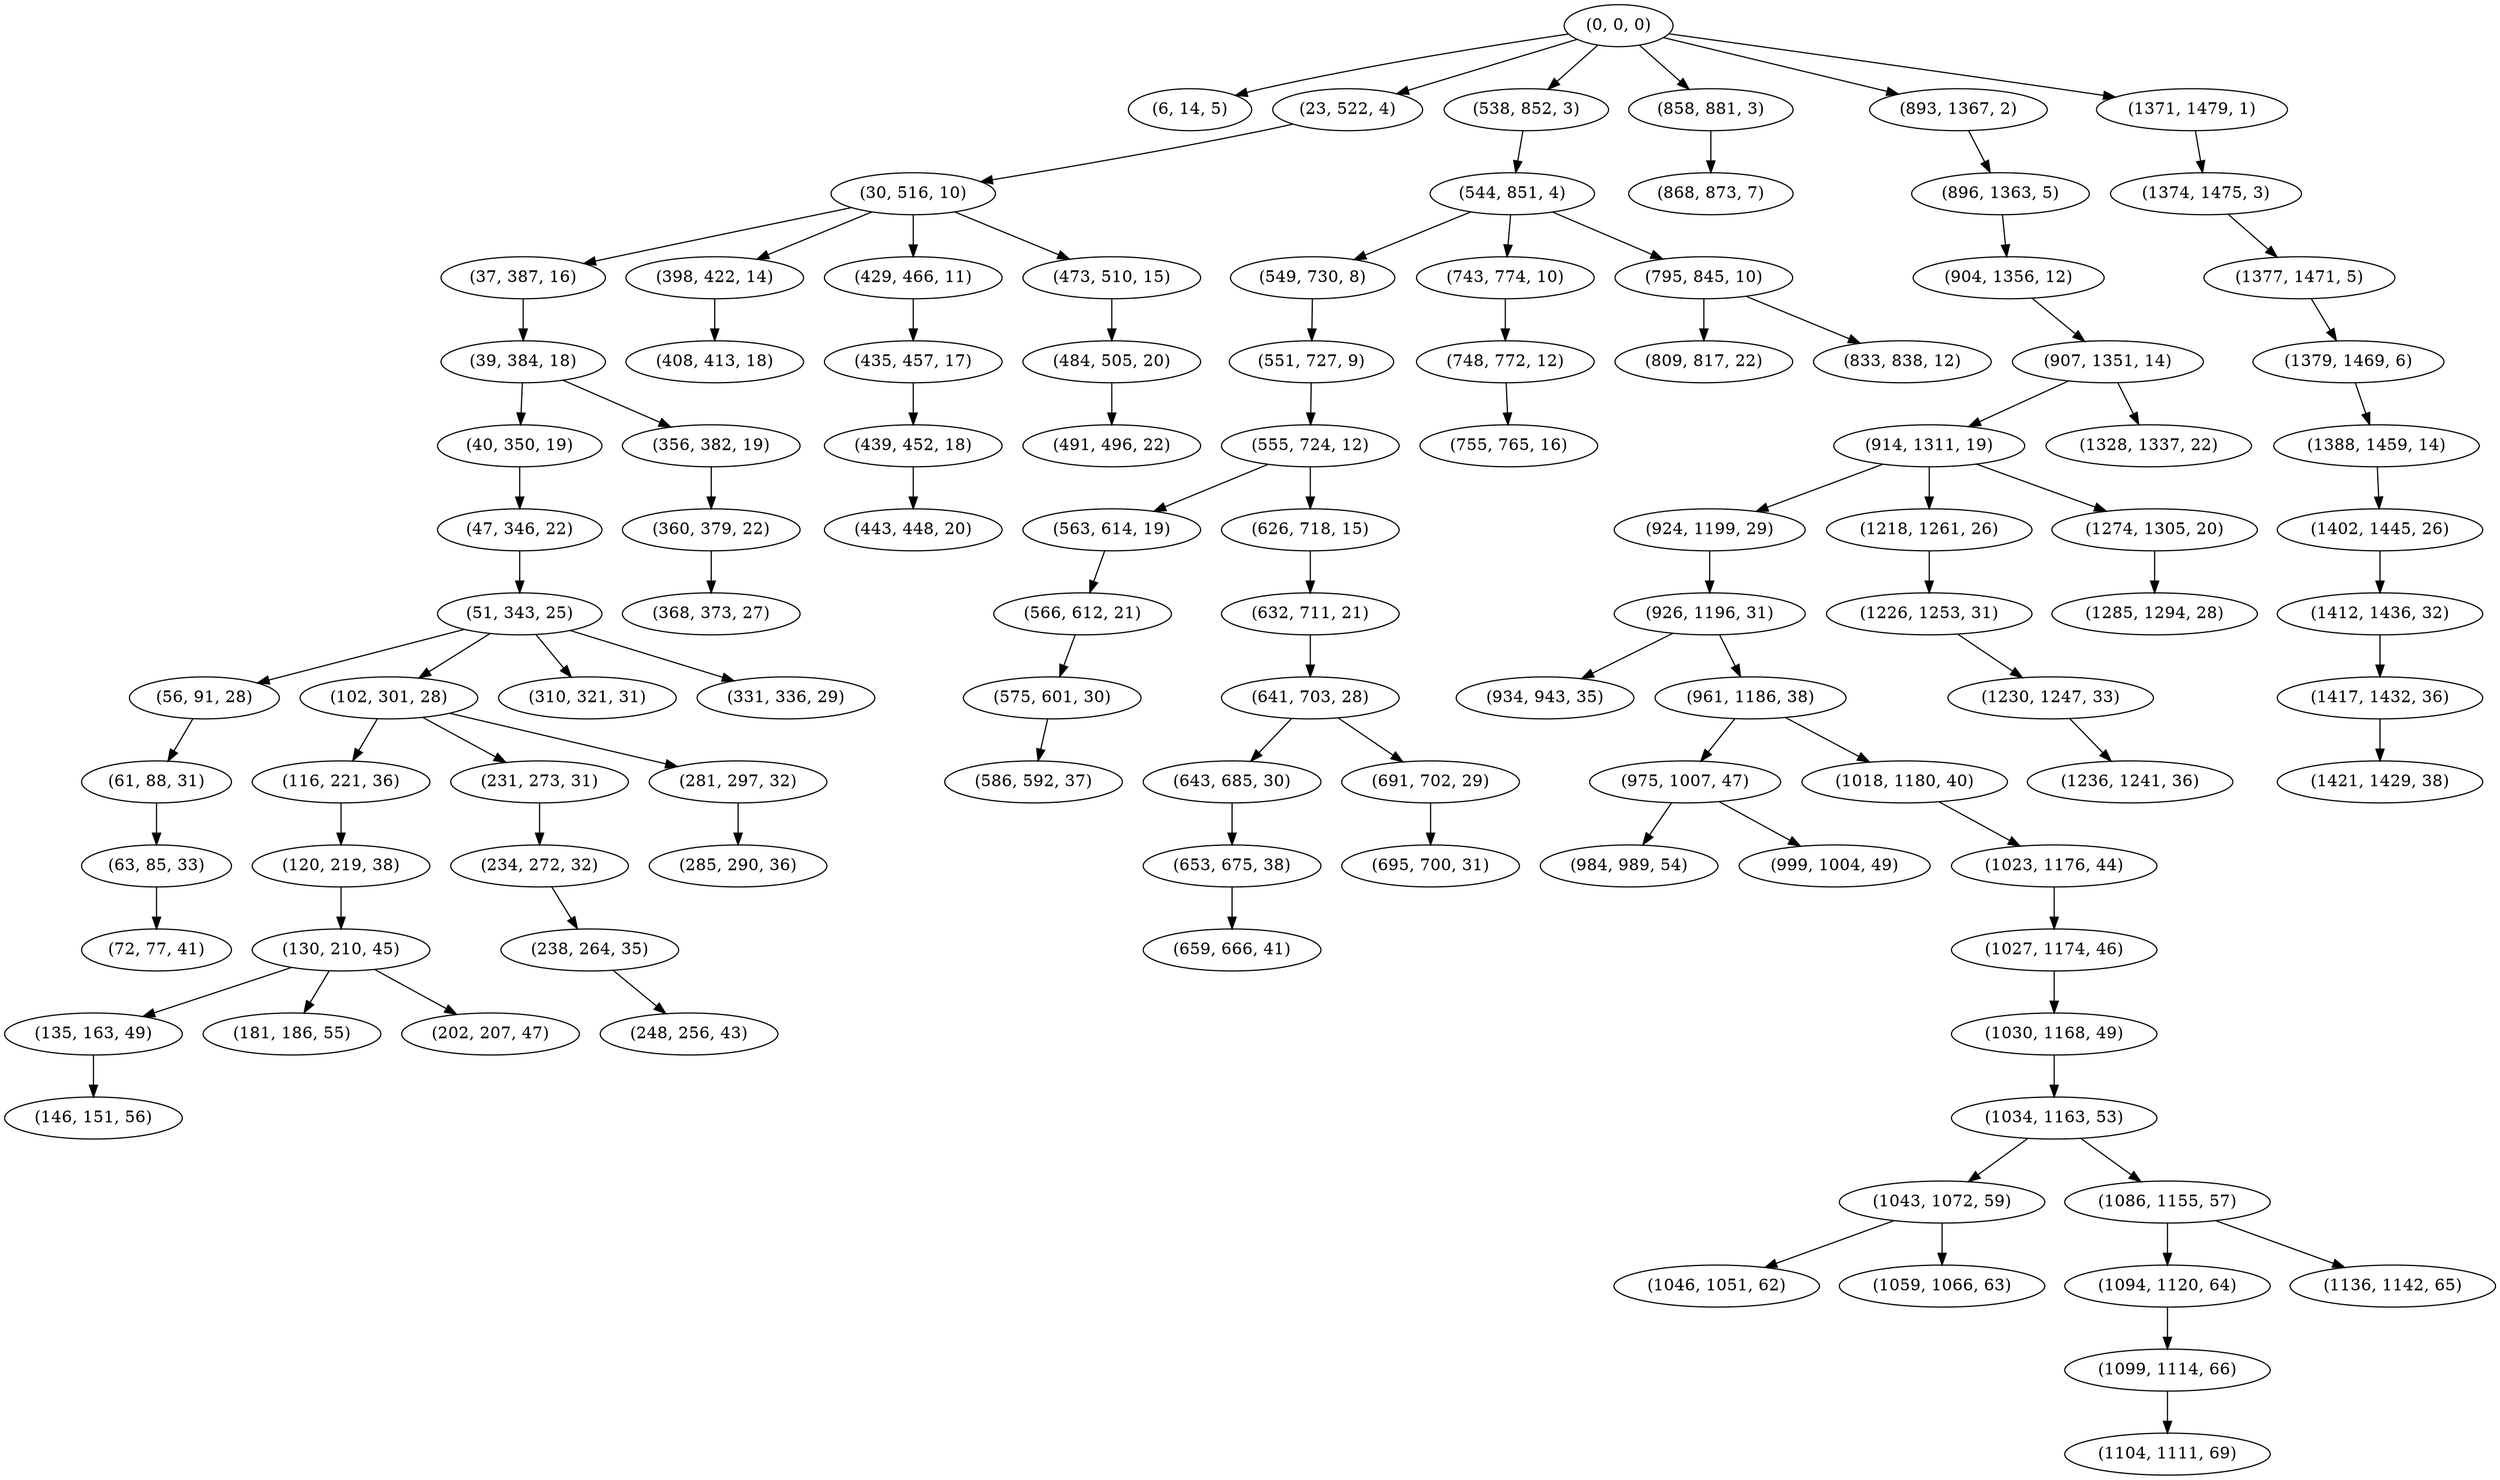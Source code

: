 digraph tree {
    "(0, 0, 0)";
    "(6, 14, 5)";
    "(23, 522, 4)";
    "(30, 516, 10)";
    "(37, 387, 16)";
    "(39, 384, 18)";
    "(40, 350, 19)";
    "(47, 346, 22)";
    "(51, 343, 25)";
    "(56, 91, 28)";
    "(61, 88, 31)";
    "(63, 85, 33)";
    "(72, 77, 41)";
    "(102, 301, 28)";
    "(116, 221, 36)";
    "(120, 219, 38)";
    "(130, 210, 45)";
    "(135, 163, 49)";
    "(146, 151, 56)";
    "(181, 186, 55)";
    "(202, 207, 47)";
    "(231, 273, 31)";
    "(234, 272, 32)";
    "(238, 264, 35)";
    "(248, 256, 43)";
    "(281, 297, 32)";
    "(285, 290, 36)";
    "(310, 321, 31)";
    "(331, 336, 29)";
    "(356, 382, 19)";
    "(360, 379, 22)";
    "(368, 373, 27)";
    "(398, 422, 14)";
    "(408, 413, 18)";
    "(429, 466, 11)";
    "(435, 457, 17)";
    "(439, 452, 18)";
    "(443, 448, 20)";
    "(473, 510, 15)";
    "(484, 505, 20)";
    "(491, 496, 22)";
    "(538, 852, 3)";
    "(544, 851, 4)";
    "(549, 730, 8)";
    "(551, 727, 9)";
    "(555, 724, 12)";
    "(563, 614, 19)";
    "(566, 612, 21)";
    "(575, 601, 30)";
    "(586, 592, 37)";
    "(626, 718, 15)";
    "(632, 711, 21)";
    "(641, 703, 28)";
    "(643, 685, 30)";
    "(653, 675, 38)";
    "(659, 666, 41)";
    "(691, 702, 29)";
    "(695, 700, 31)";
    "(743, 774, 10)";
    "(748, 772, 12)";
    "(755, 765, 16)";
    "(795, 845, 10)";
    "(809, 817, 22)";
    "(833, 838, 12)";
    "(858, 881, 3)";
    "(868, 873, 7)";
    "(893, 1367, 2)";
    "(896, 1363, 5)";
    "(904, 1356, 12)";
    "(907, 1351, 14)";
    "(914, 1311, 19)";
    "(924, 1199, 29)";
    "(926, 1196, 31)";
    "(934, 943, 35)";
    "(961, 1186, 38)";
    "(975, 1007, 47)";
    "(984, 989, 54)";
    "(999, 1004, 49)";
    "(1018, 1180, 40)";
    "(1023, 1176, 44)";
    "(1027, 1174, 46)";
    "(1030, 1168, 49)";
    "(1034, 1163, 53)";
    "(1043, 1072, 59)";
    "(1046, 1051, 62)";
    "(1059, 1066, 63)";
    "(1086, 1155, 57)";
    "(1094, 1120, 64)";
    "(1099, 1114, 66)";
    "(1104, 1111, 69)";
    "(1136, 1142, 65)";
    "(1218, 1261, 26)";
    "(1226, 1253, 31)";
    "(1230, 1247, 33)";
    "(1236, 1241, 36)";
    "(1274, 1305, 20)";
    "(1285, 1294, 28)";
    "(1328, 1337, 22)";
    "(1371, 1479, 1)";
    "(1374, 1475, 3)";
    "(1377, 1471, 5)";
    "(1379, 1469, 6)";
    "(1388, 1459, 14)";
    "(1402, 1445, 26)";
    "(1412, 1436, 32)";
    "(1417, 1432, 36)";
    "(1421, 1429, 38)";
    "(0, 0, 0)" -> "(6, 14, 5)";
    "(0, 0, 0)" -> "(23, 522, 4)";
    "(0, 0, 0)" -> "(538, 852, 3)";
    "(0, 0, 0)" -> "(858, 881, 3)";
    "(0, 0, 0)" -> "(893, 1367, 2)";
    "(0, 0, 0)" -> "(1371, 1479, 1)";
    "(23, 522, 4)" -> "(30, 516, 10)";
    "(30, 516, 10)" -> "(37, 387, 16)";
    "(30, 516, 10)" -> "(398, 422, 14)";
    "(30, 516, 10)" -> "(429, 466, 11)";
    "(30, 516, 10)" -> "(473, 510, 15)";
    "(37, 387, 16)" -> "(39, 384, 18)";
    "(39, 384, 18)" -> "(40, 350, 19)";
    "(39, 384, 18)" -> "(356, 382, 19)";
    "(40, 350, 19)" -> "(47, 346, 22)";
    "(47, 346, 22)" -> "(51, 343, 25)";
    "(51, 343, 25)" -> "(56, 91, 28)";
    "(51, 343, 25)" -> "(102, 301, 28)";
    "(51, 343, 25)" -> "(310, 321, 31)";
    "(51, 343, 25)" -> "(331, 336, 29)";
    "(56, 91, 28)" -> "(61, 88, 31)";
    "(61, 88, 31)" -> "(63, 85, 33)";
    "(63, 85, 33)" -> "(72, 77, 41)";
    "(102, 301, 28)" -> "(116, 221, 36)";
    "(102, 301, 28)" -> "(231, 273, 31)";
    "(102, 301, 28)" -> "(281, 297, 32)";
    "(116, 221, 36)" -> "(120, 219, 38)";
    "(120, 219, 38)" -> "(130, 210, 45)";
    "(130, 210, 45)" -> "(135, 163, 49)";
    "(130, 210, 45)" -> "(181, 186, 55)";
    "(130, 210, 45)" -> "(202, 207, 47)";
    "(135, 163, 49)" -> "(146, 151, 56)";
    "(231, 273, 31)" -> "(234, 272, 32)";
    "(234, 272, 32)" -> "(238, 264, 35)";
    "(238, 264, 35)" -> "(248, 256, 43)";
    "(281, 297, 32)" -> "(285, 290, 36)";
    "(356, 382, 19)" -> "(360, 379, 22)";
    "(360, 379, 22)" -> "(368, 373, 27)";
    "(398, 422, 14)" -> "(408, 413, 18)";
    "(429, 466, 11)" -> "(435, 457, 17)";
    "(435, 457, 17)" -> "(439, 452, 18)";
    "(439, 452, 18)" -> "(443, 448, 20)";
    "(473, 510, 15)" -> "(484, 505, 20)";
    "(484, 505, 20)" -> "(491, 496, 22)";
    "(538, 852, 3)" -> "(544, 851, 4)";
    "(544, 851, 4)" -> "(549, 730, 8)";
    "(544, 851, 4)" -> "(743, 774, 10)";
    "(544, 851, 4)" -> "(795, 845, 10)";
    "(549, 730, 8)" -> "(551, 727, 9)";
    "(551, 727, 9)" -> "(555, 724, 12)";
    "(555, 724, 12)" -> "(563, 614, 19)";
    "(555, 724, 12)" -> "(626, 718, 15)";
    "(563, 614, 19)" -> "(566, 612, 21)";
    "(566, 612, 21)" -> "(575, 601, 30)";
    "(575, 601, 30)" -> "(586, 592, 37)";
    "(626, 718, 15)" -> "(632, 711, 21)";
    "(632, 711, 21)" -> "(641, 703, 28)";
    "(641, 703, 28)" -> "(643, 685, 30)";
    "(641, 703, 28)" -> "(691, 702, 29)";
    "(643, 685, 30)" -> "(653, 675, 38)";
    "(653, 675, 38)" -> "(659, 666, 41)";
    "(691, 702, 29)" -> "(695, 700, 31)";
    "(743, 774, 10)" -> "(748, 772, 12)";
    "(748, 772, 12)" -> "(755, 765, 16)";
    "(795, 845, 10)" -> "(809, 817, 22)";
    "(795, 845, 10)" -> "(833, 838, 12)";
    "(858, 881, 3)" -> "(868, 873, 7)";
    "(893, 1367, 2)" -> "(896, 1363, 5)";
    "(896, 1363, 5)" -> "(904, 1356, 12)";
    "(904, 1356, 12)" -> "(907, 1351, 14)";
    "(907, 1351, 14)" -> "(914, 1311, 19)";
    "(907, 1351, 14)" -> "(1328, 1337, 22)";
    "(914, 1311, 19)" -> "(924, 1199, 29)";
    "(914, 1311, 19)" -> "(1218, 1261, 26)";
    "(914, 1311, 19)" -> "(1274, 1305, 20)";
    "(924, 1199, 29)" -> "(926, 1196, 31)";
    "(926, 1196, 31)" -> "(934, 943, 35)";
    "(926, 1196, 31)" -> "(961, 1186, 38)";
    "(961, 1186, 38)" -> "(975, 1007, 47)";
    "(961, 1186, 38)" -> "(1018, 1180, 40)";
    "(975, 1007, 47)" -> "(984, 989, 54)";
    "(975, 1007, 47)" -> "(999, 1004, 49)";
    "(1018, 1180, 40)" -> "(1023, 1176, 44)";
    "(1023, 1176, 44)" -> "(1027, 1174, 46)";
    "(1027, 1174, 46)" -> "(1030, 1168, 49)";
    "(1030, 1168, 49)" -> "(1034, 1163, 53)";
    "(1034, 1163, 53)" -> "(1043, 1072, 59)";
    "(1034, 1163, 53)" -> "(1086, 1155, 57)";
    "(1043, 1072, 59)" -> "(1046, 1051, 62)";
    "(1043, 1072, 59)" -> "(1059, 1066, 63)";
    "(1086, 1155, 57)" -> "(1094, 1120, 64)";
    "(1086, 1155, 57)" -> "(1136, 1142, 65)";
    "(1094, 1120, 64)" -> "(1099, 1114, 66)";
    "(1099, 1114, 66)" -> "(1104, 1111, 69)";
    "(1218, 1261, 26)" -> "(1226, 1253, 31)";
    "(1226, 1253, 31)" -> "(1230, 1247, 33)";
    "(1230, 1247, 33)" -> "(1236, 1241, 36)";
    "(1274, 1305, 20)" -> "(1285, 1294, 28)";
    "(1371, 1479, 1)" -> "(1374, 1475, 3)";
    "(1374, 1475, 3)" -> "(1377, 1471, 5)";
    "(1377, 1471, 5)" -> "(1379, 1469, 6)";
    "(1379, 1469, 6)" -> "(1388, 1459, 14)";
    "(1388, 1459, 14)" -> "(1402, 1445, 26)";
    "(1402, 1445, 26)" -> "(1412, 1436, 32)";
    "(1412, 1436, 32)" -> "(1417, 1432, 36)";
    "(1417, 1432, 36)" -> "(1421, 1429, 38)";
}
